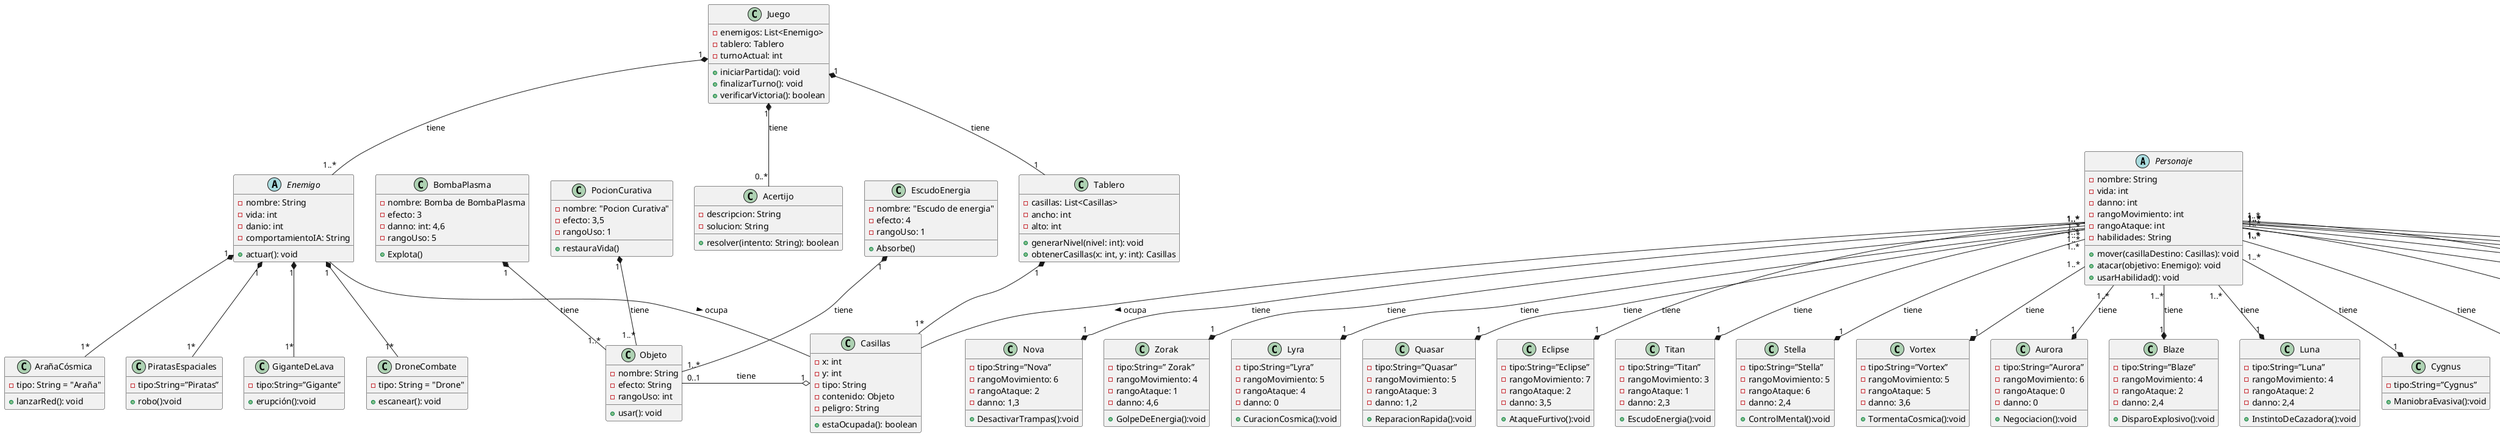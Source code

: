 @startuml

abstract class Personaje {
    - nombre: String
    - vida: int
    - danno: int
    - rangoMovimiento: int
    - rangoAtaque: int
    - habilidades: String
    + mover(casillaDestino: Casillas): void
    + atacar(objetivo: Enemigo): void
    + usarHabilidad(): void
}



 class CapitanOrion {
-tipo:String=”CapitanOrion”
-rangoMovimiento: 5
-rangoAtaque: 3
-danno: 2,4

+InspiracionGalactica():void

}
class Nova {
-tipo:String=”Nova”
-rangoMovimiento: 6
-rangoAtaque: 2
-danno: 1,3
+DesactivarTrampas():void
}
class Zorak {
-tipo:String=” Zorak”
-rangoMovimiento: 4
-rangoAtaque: 1
-danno: 4,6
+GolpeDeEnergia():void
}
class Lyra {
-tipo:String=”Lyra”
-rangoMovimiento: 5
-rangoAtaque: 4
-danno: 0
+CuracionCosmica():void
}
class Quasar {
-tipo:String=”Quasar”
-rangoMovimiento: 5
-rangoAtaque: 3
-danno: 1,2
+ReparacionRapida():void
}
class Eclipse {
-tipo:String=”Eclipse”
-rangoMovimiento: 7
-rangoAtaque: 2
-danno: 3,5
+AtaqueFurtivo():void
}
class Titan {
-tipo:String=”Titan”
-rangoMovimiento: 3
-rangoAtaque: 1
-danno: 2,3
+EscudoEnergia():void
}
class Stella {
-tipo:String=”Stella”
-rangoMovimiento: 5
-rangoAtaque: 6
-danno: 2,4
+ControlMental():void
}
class Vortex {
-tipo:String=”Vortex”
-rangoMovimiento: 5
-rangoAtaque: 5
-danno: 3,6
+TormentaCosmica():void
}
class Aurora {
-tipo:String=”Aurora”
-rangoMovimiento: 6
-rangoAtaque: 0
-danno: 0
+Negociacion():void
}
    class Blaze {
-tipo:String=”Blaze”
-rangoMovimiento: 4
-rangoAtaque: 2
-danno: 2,4
+DisparoExplosivo():void
}
class Luna {
-tipo:String=”Luna”
-rangoMovimiento: 4
-rangoAtaque: 2
-danno: 2,4
+InstintoDeCazadora():void
}
class Cygnus {
-tipo:String=”Cygnus”
+ManiobraEvasiva():void
}
class OrionJr {
-tipo:String=”OrionJr”
+PotencialDesbloqueado():void
}
class Nebula {
-tipo:String=”Nebula”
+SabiduriaAncestral():void
}
class Phobos {
-tipo:String=”Phobos”
+DisparoLetal():void
}
class Deimos {
-tipo:String=”Deimos”
+Infiltracion():void
}
class Solara {
-tipo:String=”Solara”
+MurallaDeLuz():void
}
class Comet {
-tipo:String=”Comet”
+GolpeRelampago():void
}
class Andromeda {
-tipo:String=”Andromeda”
+RitualEstelar():void
}



abstract class Enemigo  {
    - nombre: String
    - vida: int
    - danio: int
    - comportamientoIA: String
    + actuar(): void
}

class DroneCombate {
    - tipo: String = "Drone"
    + escanear(): void
}

class ArañaCósmica  {
    - tipo: String = "Araña"
    + lanzarRed(): void
}
class PiratasEspaciales {
-tipo:String=”Piratas”
+robo():void
}
class GiganteDeLava {
-tipo:String=”Gigante”
+erupción():void
}



class Tablero {
    - casillas: List<Casillas>
    - ancho: int
    - alto: int
    + generarNivel(nivel: int): void
    + obtenerCasillas(x: int, y: int): Casillas
}

class Casillas  {
    - x: int
    - y: int
    - tipo: String
    - contenido: Objeto
    - peligro: String
    + estaOcupada(): boolean
}

class Objeto {
    - nombre: String
    - efecto: String
    - rangoUso: int
    + usar(): void
}
class PocionCurativa{
-nombre: "Pocion Curativa"
-efecto: 3,5
-rangoUso: 1
+restauraVida()
}
class EscudoEnergia{
-nombre: "Escudo de energia"
-efecto: 4
-rangoUso: 1
+Absorbe()
}
class BombaPlasma{
-nombre: Bomba de BombaPlasma
-efecto: 3
-danno: int: 4,6
-rangoUso: 5
+Explota()
}

class Acertijo {
    - descripcion: String
    - solucion: String
    + resolver(intento: String): boolean
}

class Juego {

    - enemigos: List<Enemigo>
    - tablero: Tablero
    - turnoActual: int
    + iniciarPartida(): void
    + finalizarTurno(): void
    + verificarVictoria(): boolean
}


Enemigo "1" *-- "1*" DroneCombate
Enemigo "1" *-- "1*" ArañaCósmica
Enemigo "1" *-- "1*" PiratasEspaciales
Enemigo "1" *-- "1*" GiganteDeLava
Tablero "1" *-- "1*" Casillas

Casillas "1" o-left- "0..1" Objeto: tiene

Juego "1" *-- "1" Tablero: tiene

Juego "1" *-- "1..*" Enemigo: tiene
Juego "1" *-- "0..*" Acertijo: tiene

Personaje -- Casillas: ocupa >
Enemigo -- Casillas: ocupa >

CapitanOrion "1" *-up- "1..*" Personaje: tiene
Zorak "1" *-up- "1..*" Personaje :tiene
Quasar "1" *-up- "1..*" Personaje: tiene
Titan"1" *-up- "1..*" Personaje : tiene
Eclipse"1" *-up- "1..*" Personaje: tiene
Nova"1" *-up- "1..*" Personaje: tiene
Lyra"1" *-up- "1..*" Personaje: tiene
Stella"1" *-up- "1..*" Personaje: tiene
Vortex"1" *-up- "1..*" Personaje: tiene
Aurora"1" *-up- "1..*" Personaje: tiene
Blaze"1" *-up- "1..*" Personaje: tiene
Luna"1" *-up- "1..*" Personaje: tiene
Cygnus"1" *-up- "1..*" Personaje: tiene
OrionJr"1" *-up- "1..*" Personaje: tiene
Nebula"1" *-up- "1..*" Personaje: tiene
Phobos"1" *-up- "1..*" Personaje: tiene
Deimos "1" *-up- "1..*" Personaje: tiene
Solara"1" *-up- "1..*" Personaje: tiene
Andromeda "1" *-up- "1..*" Personaje: tiene
Comet"1" *-up- "1..*" Personaje: tiene

PocionCurativa "1" *-- "1..*" Objeto: tiene
BombaPlasma "1" *-- "1..*" Objeto: tiene
EscudoEnergia"1" *-- "1..*" Objeto: tiene
@enduml
